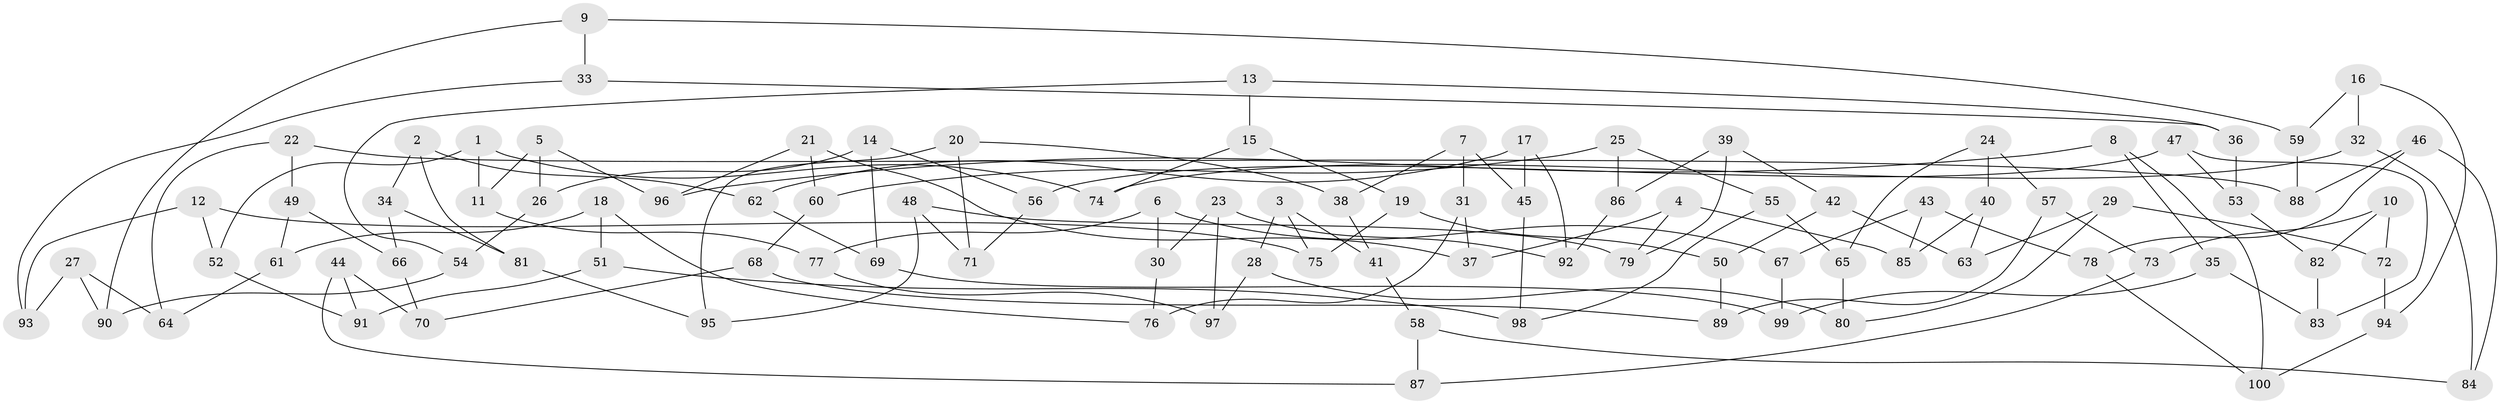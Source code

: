 // Generated by graph-tools (version 1.1) at 2025/11/02/21/25 10:11:15]
// undirected, 100 vertices, 150 edges
graph export_dot {
graph [start="1"]
  node [color=gray90,style=filled];
  1;
  2;
  3;
  4;
  5;
  6;
  7;
  8;
  9;
  10;
  11;
  12;
  13;
  14;
  15;
  16;
  17;
  18;
  19;
  20;
  21;
  22;
  23;
  24;
  25;
  26;
  27;
  28;
  29;
  30;
  31;
  32;
  33;
  34;
  35;
  36;
  37;
  38;
  39;
  40;
  41;
  42;
  43;
  44;
  45;
  46;
  47;
  48;
  49;
  50;
  51;
  52;
  53;
  54;
  55;
  56;
  57;
  58;
  59;
  60;
  61;
  62;
  63;
  64;
  65;
  66;
  67;
  68;
  69;
  70;
  71;
  72;
  73;
  74;
  75;
  76;
  77;
  78;
  79;
  80;
  81;
  82;
  83;
  84;
  85;
  86;
  87;
  88;
  89;
  90;
  91;
  92;
  93;
  94;
  95;
  96;
  97;
  98;
  99;
  100;
  1 -- 74;
  1 -- 11;
  1 -- 52;
  2 -- 81;
  2 -- 62;
  2 -- 34;
  3 -- 75;
  3 -- 28;
  3 -- 41;
  4 -- 79;
  4 -- 37;
  4 -- 85;
  5 -- 96;
  5 -- 11;
  5 -- 26;
  6 -- 67;
  6 -- 77;
  6 -- 30;
  7 -- 31;
  7 -- 45;
  7 -- 38;
  8 -- 100;
  8 -- 35;
  8 -- 96;
  9 -- 59;
  9 -- 90;
  9 -- 33;
  10 -- 73;
  10 -- 72;
  10 -- 82;
  11 -- 77;
  12 -- 52;
  12 -- 93;
  12 -- 75;
  13 -- 36;
  13 -- 54;
  13 -- 15;
  14 -- 56;
  14 -- 69;
  14 -- 26;
  15 -- 74;
  15 -- 19;
  16 -- 32;
  16 -- 94;
  16 -- 59;
  17 -- 45;
  17 -- 92;
  17 -- 62;
  18 -- 61;
  18 -- 76;
  18 -- 51;
  19 -- 75;
  19 -- 50;
  20 -- 95;
  20 -- 38;
  20 -- 71;
  21 -- 96;
  21 -- 37;
  21 -- 60;
  22 -- 49;
  22 -- 88;
  22 -- 64;
  23 -- 30;
  23 -- 97;
  23 -- 92;
  24 -- 65;
  24 -- 57;
  24 -- 40;
  25 -- 60;
  25 -- 86;
  25 -- 55;
  26 -- 54;
  27 -- 93;
  27 -- 64;
  27 -- 90;
  28 -- 97;
  28 -- 80;
  29 -- 80;
  29 -- 63;
  29 -- 72;
  30 -- 76;
  31 -- 37;
  31 -- 76;
  32 -- 74;
  32 -- 84;
  33 -- 36;
  33 -- 93;
  34 -- 66;
  34 -- 81;
  35 -- 99;
  35 -- 83;
  36 -- 53;
  38 -- 41;
  39 -- 79;
  39 -- 86;
  39 -- 42;
  40 -- 63;
  40 -- 85;
  41 -- 58;
  42 -- 50;
  42 -- 63;
  43 -- 85;
  43 -- 78;
  43 -- 67;
  44 -- 70;
  44 -- 91;
  44 -- 87;
  45 -- 98;
  46 -- 78;
  46 -- 88;
  46 -- 84;
  47 -- 56;
  47 -- 83;
  47 -- 53;
  48 -- 79;
  48 -- 95;
  48 -- 71;
  49 -- 61;
  49 -- 66;
  50 -- 89;
  51 -- 91;
  51 -- 98;
  52 -- 91;
  53 -- 82;
  54 -- 90;
  55 -- 98;
  55 -- 65;
  56 -- 71;
  57 -- 73;
  57 -- 89;
  58 -- 84;
  58 -- 87;
  59 -- 88;
  60 -- 68;
  61 -- 64;
  62 -- 69;
  65 -- 80;
  66 -- 70;
  67 -- 99;
  68 -- 89;
  68 -- 70;
  69 -- 99;
  72 -- 94;
  73 -- 87;
  77 -- 97;
  78 -- 100;
  81 -- 95;
  82 -- 83;
  86 -- 92;
  94 -- 100;
}
